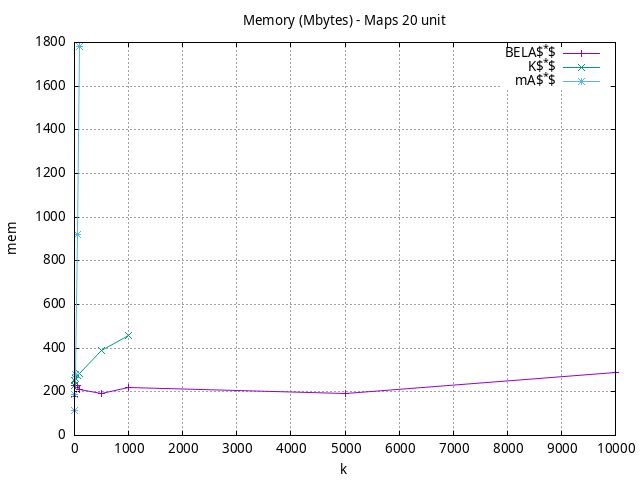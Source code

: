 #!/usr/bin/gnuplot
# -*- coding: utf-8 -*-
#
# results/maps/unit/20/random512-20.heuristic.unit.mem.gnuplot
#
# Started on 04/02/2024 21:34:44
# Author: Carlos Linares López
set grid
set xlabel "k"
set ylabel "mem"

set title "Memory (Mbytes) - Maps 20 unit"

set terminal png enhanced font "Ariel,10"
set output 'random512-20.heuristic.unit.mem.png'

plot "-" title "BELA$^*$"      with linesp, "-" title "K$^*$"      with linesp, "-" title "mA$^*$"      with linesp

	1 180.64
	5 230.0
	10 230.0
	50 229.4
	100 211.82
	500 192.84
	1000 217.58
	5000 194.24
	10000 287.28
end
	1 228.48
	5 252.6
	10 263.0
	50 273.69
	100 284.19
	500 389.05
	1000 457.43
end
	1 115.22
	5 187.59
	10 279.05
	50 921.65
	100 1779.79
end
